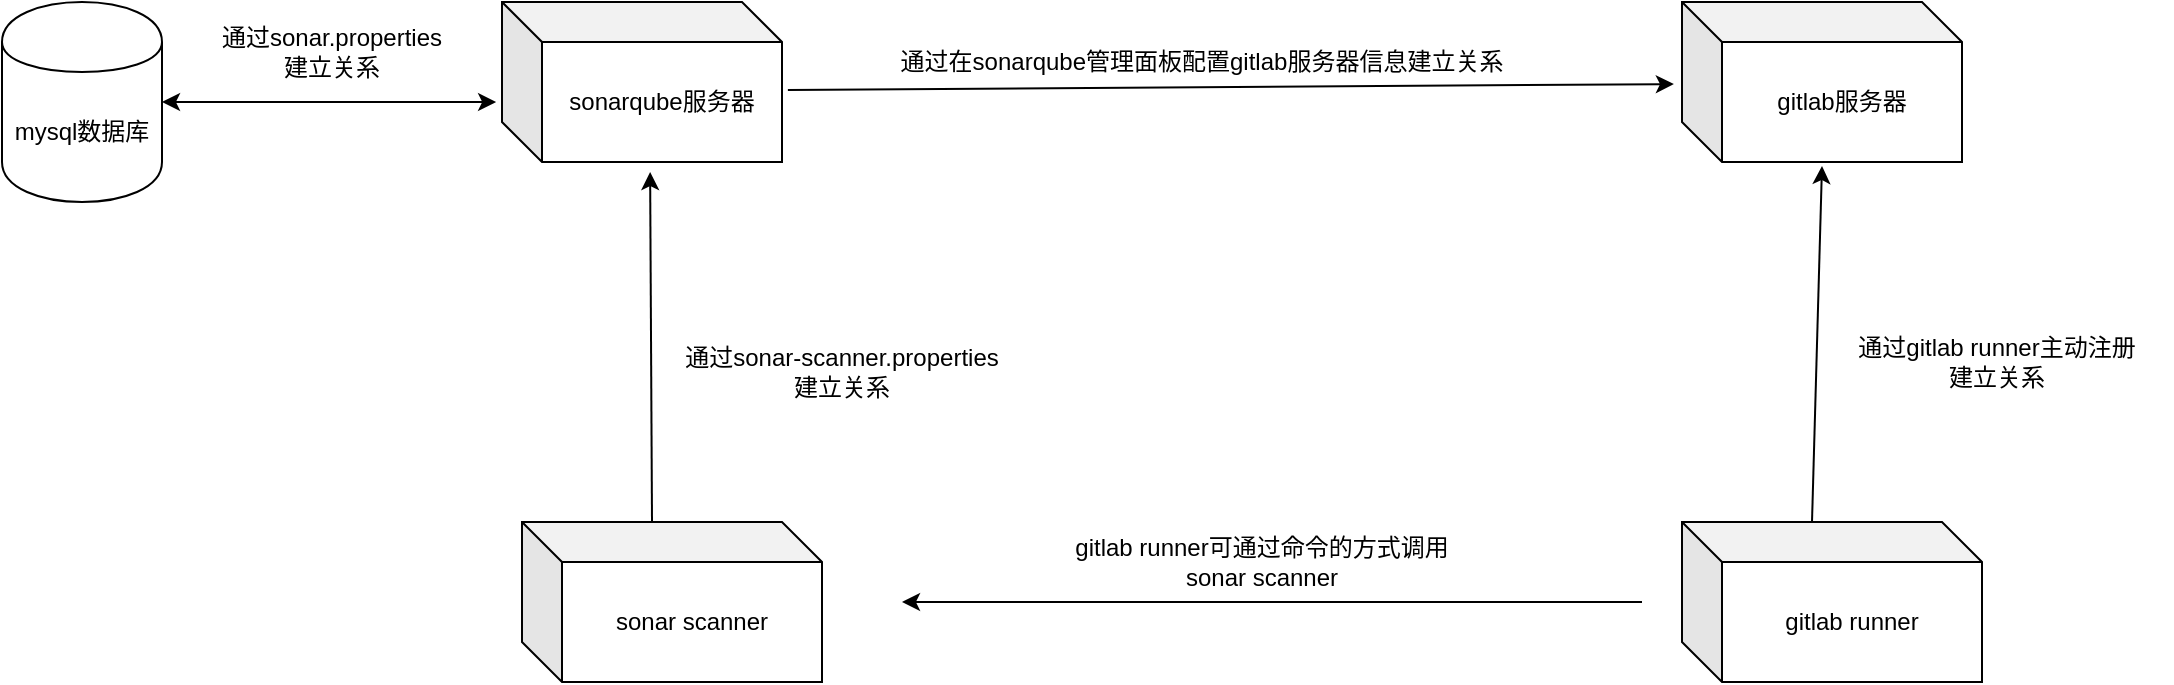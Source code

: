 <mxfile version="10.6.5" type="github"><diagram id="2fPcHernxEZKeZIqfsn1" name="Page-1"><mxGraphModel dx="1391" dy="643" grid="1" gridSize="10" guides="1" tooltips="1" connect="1" arrows="1" fold="1" page="1" pageScale="1" pageWidth="1654" pageHeight="2336" math="0" shadow="0"><root><mxCell id="0"/><mxCell id="1" parent="0"/><mxCell id="_K-e62wNO8fRkS9p_1X_-3" value="gitlab服务器" style="shape=cube;whiteSpace=wrap;html=1;boundedLbl=1;backgroundOutline=1;darkOpacity=0.05;darkOpacity2=0.1;" vertex="1" parent="1"><mxGeometry x="870" y="120" width="140" height="80" as="geometry"/></mxCell><mxCell id="_K-e62wNO8fRkS9p_1X_-4" value="sonarqube服务器" style="shape=cube;whiteSpace=wrap;html=1;boundedLbl=1;backgroundOutline=1;darkOpacity=0.05;darkOpacity2=0.1;" vertex="1" parent="1"><mxGeometry x="280" y="120" width="140" height="80" as="geometry"/></mxCell><mxCell id="_K-e62wNO8fRkS9p_1X_-5" value="sonar scanner" style="shape=cube;whiteSpace=wrap;html=1;boundedLbl=1;backgroundOutline=1;darkOpacity=0.05;darkOpacity2=0.1;" vertex="1" parent="1"><mxGeometry x="290" y="380" width="150" height="80" as="geometry"/></mxCell><mxCell id="_K-e62wNO8fRkS9p_1X_-6" value="gitlab runner" style="shape=cube;whiteSpace=wrap;html=1;boundedLbl=1;backgroundOutline=1;darkOpacity=0.05;darkOpacity2=0.1;" vertex="1" parent="1"><mxGeometry x="870" y="380" width="150" height="80" as="geometry"/></mxCell><mxCell id="_K-e62wNO8fRkS9p_1X_-7" value="mysql数据库" style="shape=cylinder;whiteSpace=wrap;html=1;boundedLbl=1;backgroundOutline=1;" vertex="1" parent="1"><mxGeometry x="30" y="120" width="80" height="100" as="geometry"/></mxCell><mxCell id="_K-e62wNO8fRkS9p_1X_-8" value="" style="endArrow=classic;html=1;exitX=0;exitY=0;exitDx=65;exitDy=0;exitPerimeter=0;entryX=0.529;entryY=1.063;entryDx=0;entryDy=0;entryPerimeter=0;" edge="1" parent="1" source="_K-e62wNO8fRkS9p_1X_-5" target="_K-e62wNO8fRkS9p_1X_-4"><mxGeometry width="50" height="50" relative="1" as="geometry"><mxPoint x="30" y="530" as="sourcePoint"/><mxPoint x="80" y="480" as="targetPoint"/><Array as="points"/></mxGeometry></mxCell><mxCell id="_K-e62wNO8fRkS9p_1X_-9" value="" style="endArrow=classic;html=1;exitX=0;exitY=0;exitDx=65;exitDy=0;exitPerimeter=0;entryX=0.5;entryY=1.025;entryDx=0;entryDy=0;entryPerimeter=0;" edge="1" parent="1" source="_K-e62wNO8fRkS9p_1X_-6" target="_K-e62wNO8fRkS9p_1X_-3"><mxGeometry width="50" height="50" relative="1" as="geometry"><mxPoint x="30" y="530" as="sourcePoint"/><mxPoint x="80" y="480" as="targetPoint"/></mxGeometry></mxCell><mxCell id="_K-e62wNO8fRkS9p_1X_-10" value="" style="endArrow=classic;startArrow=classic;html=1;exitX=1;exitY=0.5;exitDx=0;exitDy=0;entryX=-0.021;entryY=0.625;entryDx=0;entryDy=0;entryPerimeter=0;" edge="1" parent="1" source="_K-e62wNO8fRkS9p_1X_-7" target="_K-e62wNO8fRkS9p_1X_-4"><mxGeometry width="50" height="50" relative="1" as="geometry"><mxPoint x="30" y="530" as="sourcePoint"/><mxPoint x="80" y="480" as="targetPoint"/></mxGeometry></mxCell><mxCell id="_K-e62wNO8fRkS9p_1X_-11" value="" style="endArrow=classic;html=1;exitX=1.021;exitY=0.55;exitDx=0;exitDy=0;exitPerimeter=0;entryX=-0.029;entryY=0.513;entryDx=0;entryDy=0;entryPerimeter=0;" edge="1" parent="1" source="_K-e62wNO8fRkS9p_1X_-4" target="_K-e62wNO8fRkS9p_1X_-3"><mxGeometry width="50" height="50" relative="1" as="geometry"><mxPoint x="30" y="530" as="sourcePoint"/><mxPoint x="860" y="160" as="targetPoint"/></mxGeometry></mxCell><mxCell id="_K-e62wNO8fRkS9p_1X_-12" value="通过sonar-scanner.properties&lt;br&gt;建立关系" style="text;html=1;strokeColor=none;fillColor=none;align=center;verticalAlign=middle;whiteSpace=wrap;rounded=0;" vertex="1" parent="1"><mxGeometry x="360" y="280" width="180" height="50" as="geometry"/></mxCell><mxCell id="_K-e62wNO8fRkS9p_1X_-13" value="通过gitlab runner主动注册&lt;br&gt;建立关系" style="text;html=1;strokeColor=none;fillColor=none;align=center;verticalAlign=middle;whiteSpace=wrap;rounded=0;" vertex="1" parent="1"><mxGeometry x="940" y="290" width="175" height="20" as="geometry"/></mxCell><mxCell id="_K-e62wNO8fRkS9p_1X_-14" value="通过在sonarqube管理面板配置gitlab服务器信息建立关系" style="text;html=1;strokeColor=none;fillColor=none;align=center;verticalAlign=middle;whiteSpace=wrap;rounded=0;" vertex="1" parent="1"><mxGeometry x="470" y="140" width="320" height="20" as="geometry"/></mxCell><mxCell id="_K-e62wNO8fRkS9p_1X_-15" value="通过sonar.properties&lt;br&gt;建立关系&lt;br&gt;" style="text;html=1;strokeColor=none;fillColor=none;align=center;verticalAlign=middle;whiteSpace=wrap;rounded=0;" vertex="1" parent="1"><mxGeometry x="130" y="130" width="130" height="30" as="geometry"/></mxCell><mxCell id="_K-e62wNO8fRkS9p_1X_-17" value="" style="endArrow=classic;html=1;" edge="1" parent="1"><mxGeometry width="50" height="50" relative="1" as="geometry"><mxPoint x="850" y="420" as="sourcePoint"/><mxPoint x="480" y="420" as="targetPoint"/></mxGeometry></mxCell><mxCell id="_K-e62wNO8fRkS9p_1X_-18" value="gitlab runner可通过命令的方式调用&lt;br&gt;sonar scanner" style="text;html=1;strokeColor=none;fillColor=none;align=center;verticalAlign=middle;whiteSpace=wrap;rounded=0;" vertex="1" parent="1"><mxGeometry x="540" y="385" width="240" height="30" as="geometry"/></mxCell></root></mxGraphModel></diagram></mxfile>